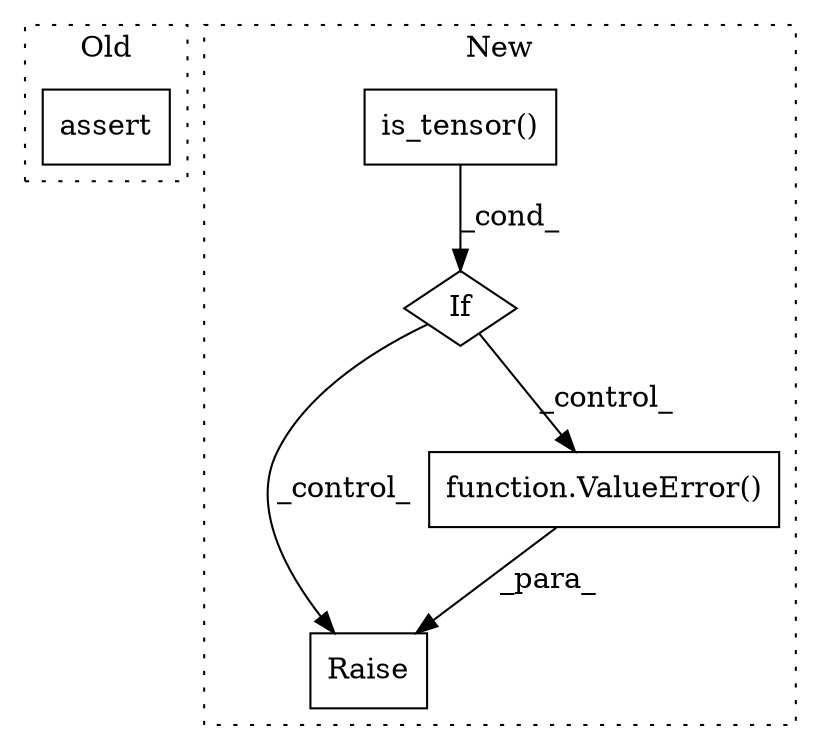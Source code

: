 digraph G {
subgraph cluster0 {
1 [label="assert" a="65" s="24090" l="7" shape="box"];
label = "Old";
style="dotted";
}
subgraph cluster1 {
2 [label="is_tensor()" a="75" s="24703,24726" l="16,1" shape="box"];
3 [label="If" a="96" s="24703" l="0" shape="diamond"];
4 [label="Raise" a="91" s="24836" l="6" shape="box"];
5 [label="function.ValueError()" a="75" s="24842,24895" l="11,1" shape="box"];
label = "New";
style="dotted";
}
2 -> 3 [label="_cond_"];
3 -> 5 [label="_control_"];
3 -> 4 [label="_control_"];
5 -> 4 [label="_para_"];
}